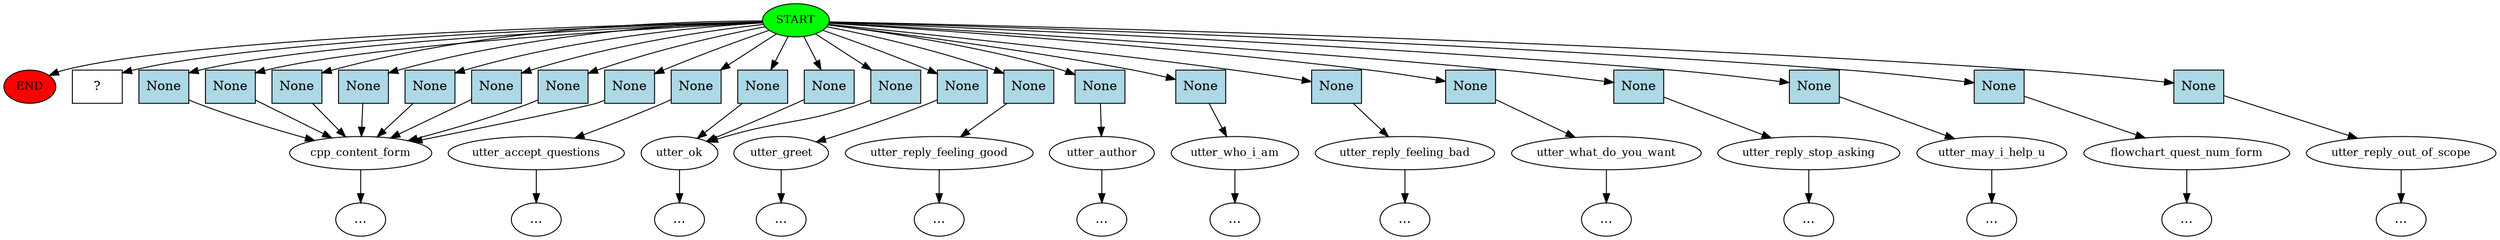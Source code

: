 digraph  {
0 [class="start active", fillcolor=green, fontsize=12, label=START, style=filled];
"-1" [class=end, fillcolor=red, fontsize=12, label=END, style=filled];
1 [class="", fontsize=12, label=cpp_content_form];
3 [class="", fontsize=12, label=utter_accept_questions];
5 [class="", fontsize=12, label=utter_ok];
7 [class="", fontsize=12, label=utter_greet];
8 [class="", fontsize=12, label=utter_reply_feeling_good];
"-10" [class=ellipsis, label="..."];
9 [class="", fontsize=12, label=utter_author];
"-11" [class=ellipsis, label="..."];
10 [class="", fontsize=12, label=utter_who_i_am];
"-12" [class=ellipsis, label="..."];
11 [class="", fontsize=12, label=utter_reply_feeling_bad];
"-14" [class=ellipsis, label="..."];
13 [class="", fontsize=12, label=utter_what_do_you_want];
"-15" [class=ellipsis, label="..."];
15 [class="", fontsize=12, label=utter_reply_stop_asking];
"-17" [class=ellipsis, label="..."];
16 [class="", fontsize=12, label=utter_may_i_help_u];
"-18" [class=ellipsis, label="..."];
"-57" [class=ellipsis, label="..."];
62 [class="", fontsize=12, label=flowchart_quest_num_form];
"-64" [class=ellipsis, label="..."];
"-67" [class=ellipsis, label="..."];
66 [class="", fontsize=12, label=utter_reply_out_of_scope];
"-68" [class=ellipsis, label="..."];
"-81" [class=ellipsis, label="..."];
"-82" [class=ellipsis, label="..."];
81 [class="intent dashed active", label="  ?  ", shape=rect];
82 [class=intent, fillcolor=lightblue, label=None, shape=rect, style=filled];
83 [class=intent, fillcolor=lightblue, label=None, shape=rect, style=filled];
84 [class=intent, fillcolor=lightblue, label=None, shape=rect, style=filled];
85 [class=intent, fillcolor=lightblue, label=None, shape=rect, style=filled];
86 [class=intent, fillcolor=lightblue, label=None, shape=rect, style=filled];
87 [class=intent, fillcolor=lightblue, label=None, shape=rect, style=filled];
88 [class=intent, fillcolor=lightblue, label=None, shape=rect, style=filled];
89 [class=intent, fillcolor=lightblue, label=None, shape=rect, style=filled];
90 [class=intent, fillcolor=lightblue, label=None, shape=rect, style=filled];
91 [class=intent, fillcolor=lightblue, label=None, shape=rect, style=filled];
92 [class=intent, fillcolor=lightblue, label=None, shape=rect, style=filled];
93 [class=intent, fillcolor=lightblue, label=None, shape=rect, style=filled];
94 [class=intent, fillcolor=lightblue, label=None, shape=rect, style=filled];
95 [class=intent, fillcolor=lightblue, label=None, shape=rect, style=filled];
96 [class=intent, fillcolor=lightblue, label=None, shape=rect, style=filled];
97 [class=intent, fillcolor=lightblue, label=None, shape=rect, style=filled];
98 [class=intent, fillcolor=lightblue, label=None, shape=rect, style=filled];
99 [class=intent, fillcolor=lightblue, label=None, shape=rect, style=filled];
100 [class=intent, fillcolor=lightblue, label=None, shape=rect, style=filled];
101 [class=intent, fillcolor=lightblue, label=None, shape=rect, style=filled];
102 [class=intent, fillcolor=lightblue, label=None, shape=rect, style=filled];
103 [class=intent, fillcolor=lightblue, label=None, shape=rect, style=filled];
0 -> "-1"  [class="", key=NONE, label=""];
0 -> 81  [class=active, key=NONE, label=""];
0 -> 82  [class="", key=0];
0 -> 83  [class="", key=0];
0 -> 84  [class="", key=0];
0 -> 85  [class="", key=0];
0 -> 86  [class="", key=0];
0 -> 87  [class="", key=0];
0 -> 88  [class="", key=0];
0 -> 89  [class="", key=0];
0 -> 90  [class="", key=0];
0 -> 91  [class="", key=0];
0 -> 92  [class="", key=0];
0 -> 93  [class="", key=0];
0 -> 94  [class="", key=0];
0 -> 95  [class="", key=0];
0 -> 96  [class="", key=0];
0 -> 97  [class="", key=0];
0 -> 98  [class="", key=0];
0 -> 99  [class="", key=0];
0 -> 100  [class="", key=0];
0 -> 101  [class="", key=0];
0 -> 102  [class="", key=0];
0 -> 103  [class="", key=0];
1 -> "-81"  [class="", key=NONE, label=""];
3 -> "-57"  [class="", key=NONE, label=""];
5 -> "-67"  [class="", key=NONE, label=""];
7 -> "-82"  [class="", key=NONE, label=""];
8 -> "-10"  [class="", key=NONE, label=""];
9 -> "-11"  [class="", key=NONE, label=""];
10 -> "-12"  [class="", key=NONE, label=""];
11 -> "-14"  [class="", key=NONE, label=""];
13 -> "-15"  [class="", key=NONE, label=""];
15 -> "-17"  [class="", key=NONE, label=""];
16 -> "-18"  [class="", key=NONE, label=""];
62 -> "-64"  [class="", key=NONE, label=""];
66 -> "-68"  [class="", key=NONE, label=""];
82 -> 1  [class="", key=0];
83 -> 1  [class="", key=0];
84 -> 1  [class="", key=0];
85 -> 1  [class="", key=0];
86 -> 1  [class="", key=0];
87 -> 1  [class="", key=0];
88 -> 1  [class="", key=0];
89 -> 1  [class="", key=0];
90 -> 3  [class="", key=0];
91 -> 5  [class="", key=0];
92 -> 5  [class="", key=0];
93 -> 5  [class="", key=0];
94 -> 7  [class="", key=0];
95 -> 8  [class="", key=0];
96 -> 9  [class="", key=0];
97 -> 10  [class="", key=0];
98 -> 11  [class="", key=0];
99 -> 13  [class="", key=0];
100 -> 15  [class="", key=0];
101 -> 16  [class="", key=0];
102 -> 62  [class="", key=0];
103 -> 66  [class="", key=0];
}
